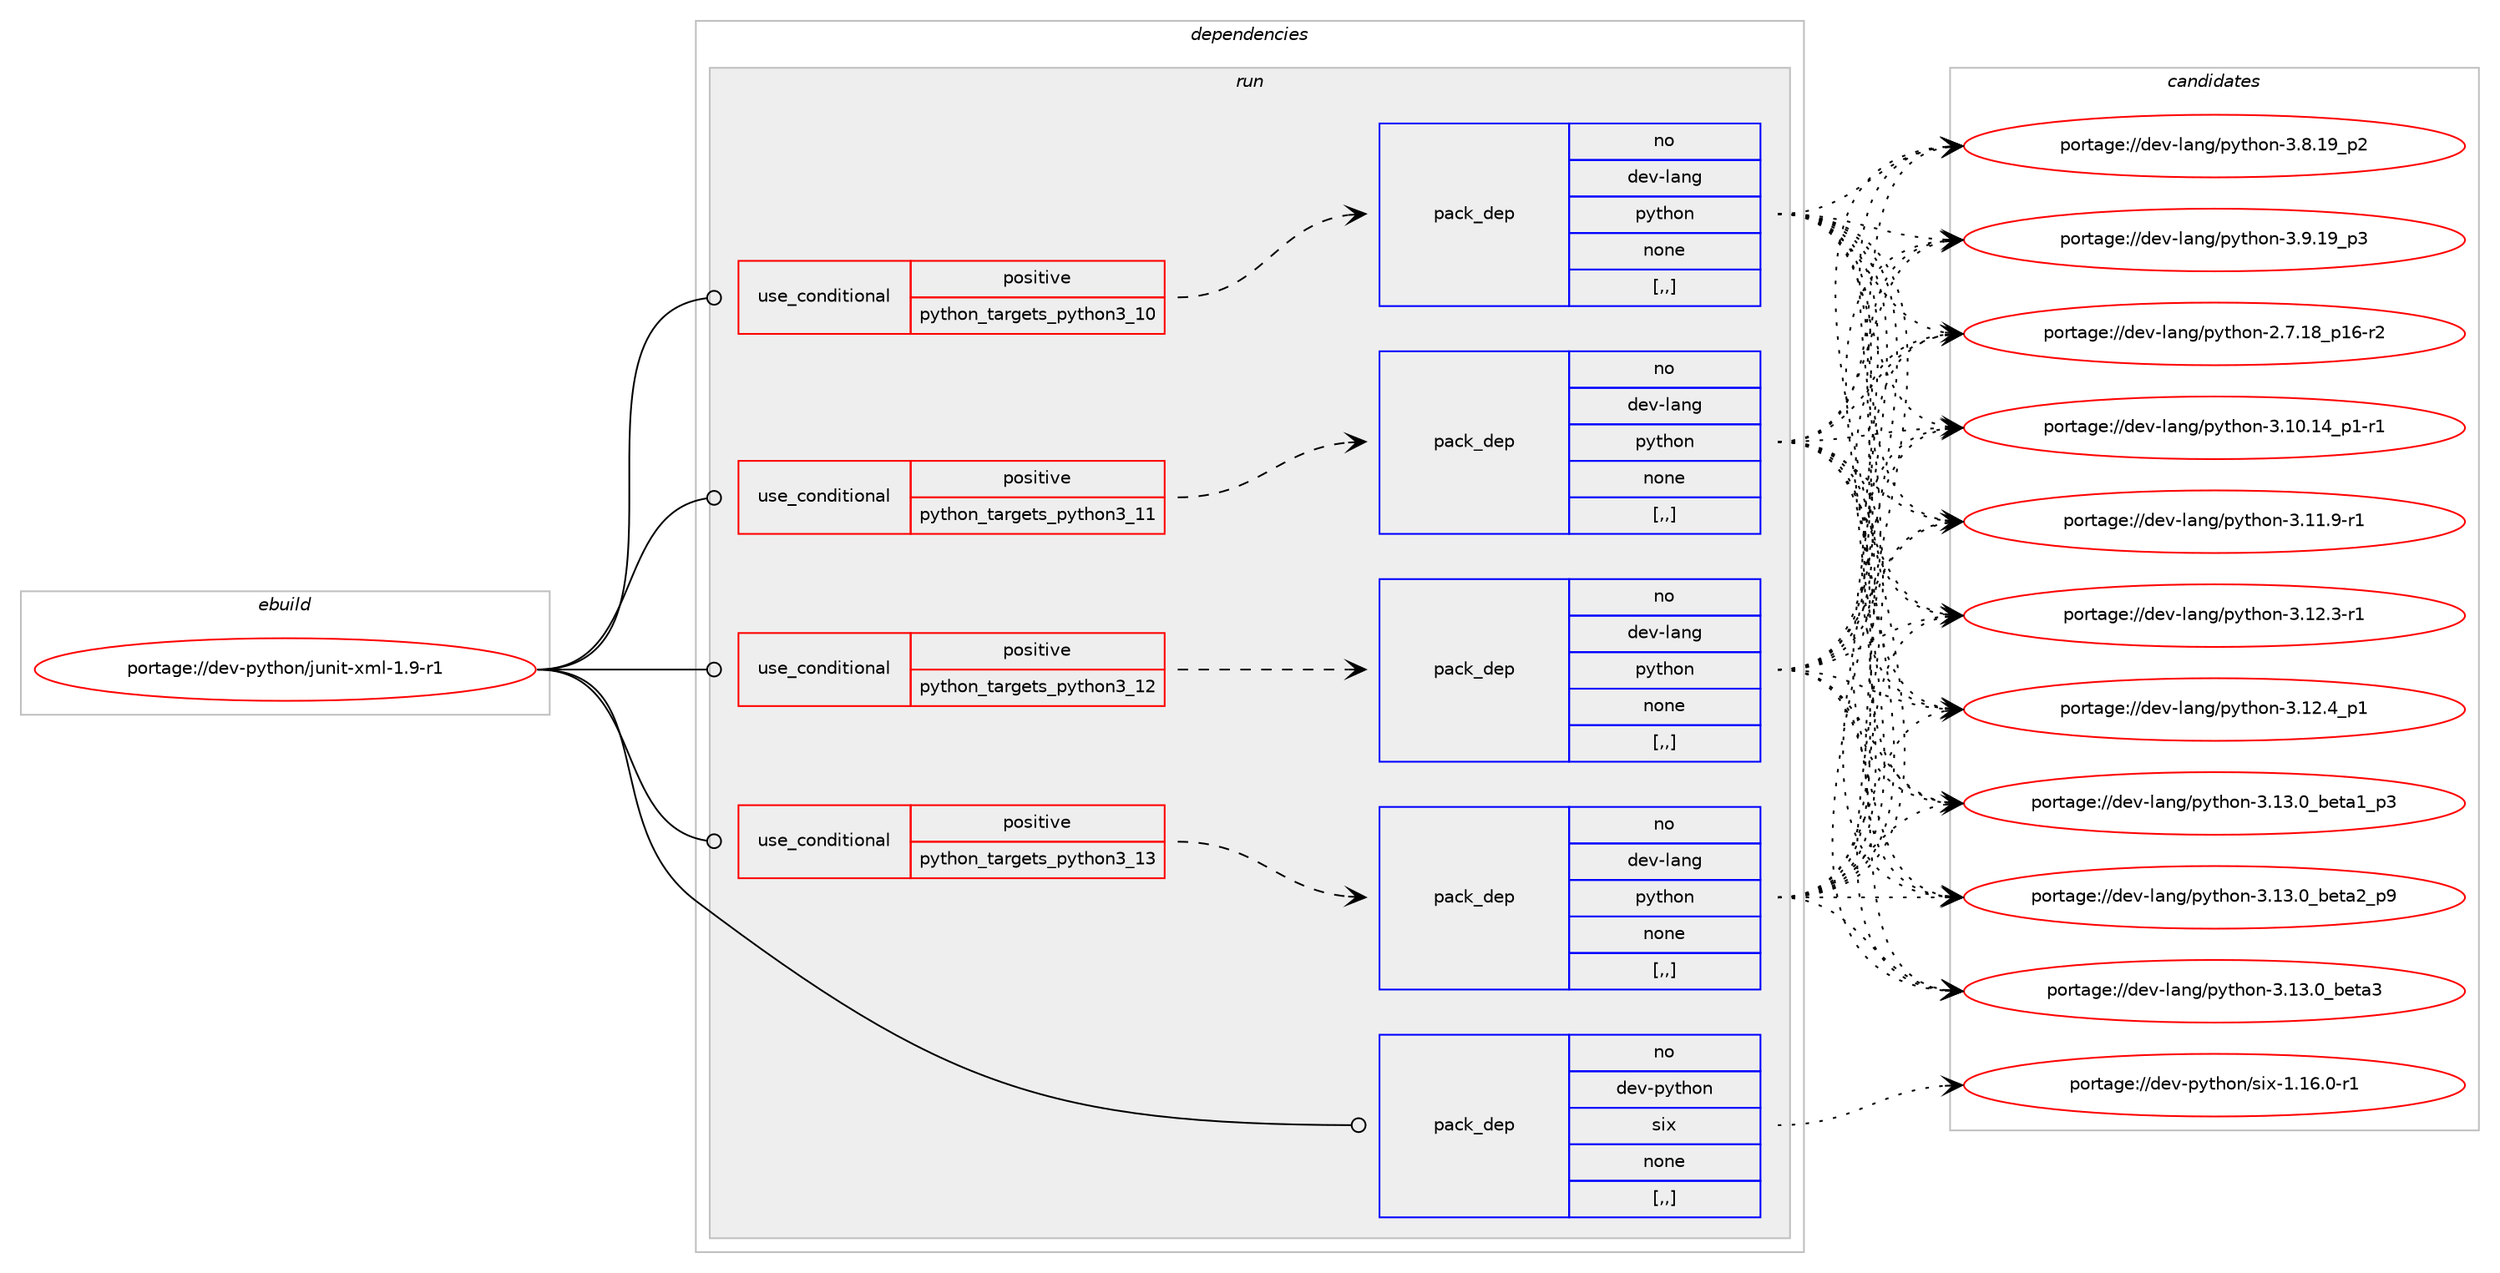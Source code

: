 digraph prolog {

# *************
# Graph options
# *************

newrank=true;
concentrate=true;
compound=true;
graph [rankdir=LR,fontname=Helvetica,fontsize=10,ranksep=1.5];#, ranksep=2.5, nodesep=0.2];
edge  [arrowhead=vee];
node  [fontname=Helvetica,fontsize=10];

# **********
# The ebuild
# **********

subgraph cluster_leftcol {
color=gray;
rank=same;
label=<<i>ebuild</i>>;
id [label="portage://dev-python/junit-xml-1.9-r1", color=red, width=4, href="../dev-python/junit-xml-1.9-r1.svg"];
}

# ****************
# The dependencies
# ****************

subgraph cluster_midcol {
color=gray;
label=<<i>dependencies</i>>;
subgraph cluster_compile {
fillcolor="#eeeeee";
style=filled;
label=<<i>compile</i>>;
}
subgraph cluster_compileandrun {
fillcolor="#eeeeee";
style=filled;
label=<<i>compile and run</i>>;
}
subgraph cluster_run {
fillcolor="#eeeeee";
style=filled;
label=<<i>run</i>>;
subgraph cond33103 {
dependency145984 [label=<<TABLE BORDER="0" CELLBORDER="1" CELLSPACING="0" CELLPADDING="4"><TR><TD ROWSPAN="3" CELLPADDING="10">use_conditional</TD></TR><TR><TD>positive</TD></TR><TR><TD>python_targets_python3_10</TD></TR></TABLE>>, shape=none, color=red];
subgraph pack111666 {
dependency145985 [label=<<TABLE BORDER="0" CELLBORDER="1" CELLSPACING="0" CELLPADDING="4" WIDTH="220"><TR><TD ROWSPAN="6" CELLPADDING="30">pack_dep</TD></TR><TR><TD WIDTH="110">no</TD></TR><TR><TD>dev-lang</TD></TR><TR><TD>python</TD></TR><TR><TD>none</TD></TR><TR><TD>[,,]</TD></TR></TABLE>>, shape=none, color=blue];
}
dependency145984:e -> dependency145985:w [weight=20,style="dashed",arrowhead="vee"];
}
id:e -> dependency145984:w [weight=20,style="solid",arrowhead="odot"];
subgraph cond33104 {
dependency145986 [label=<<TABLE BORDER="0" CELLBORDER="1" CELLSPACING="0" CELLPADDING="4"><TR><TD ROWSPAN="3" CELLPADDING="10">use_conditional</TD></TR><TR><TD>positive</TD></TR><TR><TD>python_targets_python3_11</TD></TR></TABLE>>, shape=none, color=red];
subgraph pack111667 {
dependency145987 [label=<<TABLE BORDER="0" CELLBORDER="1" CELLSPACING="0" CELLPADDING="4" WIDTH="220"><TR><TD ROWSPAN="6" CELLPADDING="30">pack_dep</TD></TR><TR><TD WIDTH="110">no</TD></TR><TR><TD>dev-lang</TD></TR><TR><TD>python</TD></TR><TR><TD>none</TD></TR><TR><TD>[,,]</TD></TR></TABLE>>, shape=none, color=blue];
}
dependency145986:e -> dependency145987:w [weight=20,style="dashed",arrowhead="vee"];
}
id:e -> dependency145986:w [weight=20,style="solid",arrowhead="odot"];
subgraph cond33105 {
dependency145988 [label=<<TABLE BORDER="0" CELLBORDER="1" CELLSPACING="0" CELLPADDING="4"><TR><TD ROWSPAN="3" CELLPADDING="10">use_conditional</TD></TR><TR><TD>positive</TD></TR><TR><TD>python_targets_python3_12</TD></TR></TABLE>>, shape=none, color=red];
subgraph pack111668 {
dependency145989 [label=<<TABLE BORDER="0" CELLBORDER="1" CELLSPACING="0" CELLPADDING="4" WIDTH="220"><TR><TD ROWSPAN="6" CELLPADDING="30">pack_dep</TD></TR><TR><TD WIDTH="110">no</TD></TR><TR><TD>dev-lang</TD></TR><TR><TD>python</TD></TR><TR><TD>none</TD></TR><TR><TD>[,,]</TD></TR></TABLE>>, shape=none, color=blue];
}
dependency145988:e -> dependency145989:w [weight=20,style="dashed",arrowhead="vee"];
}
id:e -> dependency145988:w [weight=20,style="solid",arrowhead="odot"];
subgraph cond33106 {
dependency145990 [label=<<TABLE BORDER="0" CELLBORDER="1" CELLSPACING="0" CELLPADDING="4"><TR><TD ROWSPAN="3" CELLPADDING="10">use_conditional</TD></TR><TR><TD>positive</TD></TR><TR><TD>python_targets_python3_13</TD></TR></TABLE>>, shape=none, color=red];
subgraph pack111669 {
dependency145991 [label=<<TABLE BORDER="0" CELLBORDER="1" CELLSPACING="0" CELLPADDING="4" WIDTH="220"><TR><TD ROWSPAN="6" CELLPADDING="30">pack_dep</TD></TR><TR><TD WIDTH="110">no</TD></TR><TR><TD>dev-lang</TD></TR><TR><TD>python</TD></TR><TR><TD>none</TD></TR><TR><TD>[,,]</TD></TR></TABLE>>, shape=none, color=blue];
}
dependency145990:e -> dependency145991:w [weight=20,style="dashed",arrowhead="vee"];
}
id:e -> dependency145990:w [weight=20,style="solid",arrowhead="odot"];
subgraph pack111670 {
dependency145992 [label=<<TABLE BORDER="0" CELLBORDER="1" CELLSPACING="0" CELLPADDING="4" WIDTH="220"><TR><TD ROWSPAN="6" CELLPADDING="30">pack_dep</TD></TR><TR><TD WIDTH="110">no</TD></TR><TR><TD>dev-python</TD></TR><TR><TD>six</TD></TR><TR><TD>none</TD></TR><TR><TD>[,,]</TD></TR></TABLE>>, shape=none, color=blue];
}
id:e -> dependency145992:w [weight=20,style="solid",arrowhead="odot"];
}
}

# **************
# The candidates
# **************

subgraph cluster_choices {
rank=same;
color=gray;
label=<<i>candidates</i>>;

subgraph choice111666 {
color=black;
nodesep=1;
choice100101118451089711010347112121116104111110455046554649569511249544511450 [label="portage://dev-lang/python-2.7.18_p16-r2", color=red, width=4,href="../dev-lang/python-2.7.18_p16-r2.svg"];
choice100101118451089711010347112121116104111110455146494846495295112494511449 [label="portage://dev-lang/python-3.10.14_p1-r1", color=red, width=4,href="../dev-lang/python-3.10.14_p1-r1.svg"];
choice100101118451089711010347112121116104111110455146494946574511449 [label="portage://dev-lang/python-3.11.9-r1", color=red, width=4,href="../dev-lang/python-3.11.9-r1.svg"];
choice100101118451089711010347112121116104111110455146495046514511449 [label="portage://dev-lang/python-3.12.3-r1", color=red, width=4,href="../dev-lang/python-3.12.3-r1.svg"];
choice100101118451089711010347112121116104111110455146495046529511249 [label="portage://dev-lang/python-3.12.4_p1", color=red, width=4,href="../dev-lang/python-3.12.4_p1.svg"];
choice10010111845108971101034711212111610411111045514649514648959810111697499511251 [label="portage://dev-lang/python-3.13.0_beta1_p3", color=red, width=4,href="../dev-lang/python-3.13.0_beta1_p3.svg"];
choice10010111845108971101034711212111610411111045514649514648959810111697509511257 [label="portage://dev-lang/python-3.13.0_beta2_p9", color=red, width=4,href="../dev-lang/python-3.13.0_beta2_p9.svg"];
choice1001011184510897110103471121211161041111104551464951464895981011169751 [label="portage://dev-lang/python-3.13.0_beta3", color=red, width=4,href="../dev-lang/python-3.13.0_beta3.svg"];
choice100101118451089711010347112121116104111110455146564649579511250 [label="portage://dev-lang/python-3.8.19_p2", color=red, width=4,href="../dev-lang/python-3.8.19_p2.svg"];
choice100101118451089711010347112121116104111110455146574649579511251 [label="portage://dev-lang/python-3.9.19_p3", color=red, width=4,href="../dev-lang/python-3.9.19_p3.svg"];
dependency145985:e -> choice100101118451089711010347112121116104111110455046554649569511249544511450:w [style=dotted,weight="100"];
dependency145985:e -> choice100101118451089711010347112121116104111110455146494846495295112494511449:w [style=dotted,weight="100"];
dependency145985:e -> choice100101118451089711010347112121116104111110455146494946574511449:w [style=dotted,weight="100"];
dependency145985:e -> choice100101118451089711010347112121116104111110455146495046514511449:w [style=dotted,weight="100"];
dependency145985:e -> choice100101118451089711010347112121116104111110455146495046529511249:w [style=dotted,weight="100"];
dependency145985:e -> choice10010111845108971101034711212111610411111045514649514648959810111697499511251:w [style=dotted,weight="100"];
dependency145985:e -> choice10010111845108971101034711212111610411111045514649514648959810111697509511257:w [style=dotted,weight="100"];
dependency145985:e -> choice1001011184510897110103471121211161041111104551464951464895981011169751:w [style=dotted,weight="100"];
dependency145985:e -> choice100101118451089711010347112121116104111110455146564649579511250:w [style=dotted,weight="100"];
dependency145985:e -> choice100101118451089711010347112121116104111110455146574649579511251:w [style=dotted,weight="100"];
}
subgraph choice111667 {
color=black;
nodesep=1;
choice100101118451089711010347112121116104111110455046554649569511249544511450 [label="portage://dev-lang/python-2.7.18_p16-r2", color=red, width=4,href="../dev-lang/python-2.7.18_p16-r2.svg"];
choice100101118451089711010347112121116104111110455146494846495295112494511449 [label="portage://dev-lang/python-3.10.14_p1-r1", color=red, width=4,href="../dev-lang/python-3.10.14_p1-r1.svg"];
choice100101118451089711010347112121116104111110455146494946574511449 [label="portage://dev-lang/python-3.11.9-r1", color=red, width=4,href="../dev-lang/python-3.11.9-r1.svg"];
choice100101118451089711010347112121116104111110455146495046514511449 [label="portage://dev-lang/python-3.12.3-r1", color=red, width=4,href="../dev-lang/python-3.12.3-r1.svg"];
choice100101118451089711010347112121116104111110455146495046529511249 [label="portage://dev-lang/python-3.12.4_p1", color=red, width=4,href="../dev-lang/python-3.12.4_p1.svg"];
choice10010111845108971101034711212111610411111045514649514648959810111697499511251 [label="portage://dev-lang/python-3.13.0_beta1_p3", color=red, width=4,href="../dev-lang/python-3.13.0_beta1_p3.svg"];
choice10010111845108971101034711212111610411111045514649514648959810111697509511257 [label="portage://dev-lang/python-3.13.0_beta2_p9", color=red, width=4,href="../dev-lang/python-3.13.0_beta2_p9.svg"];
choice1001011184510897110103471121211161041111104551464951464895981011169751 [label="portage://dev-lang/python-3.13.0_beta3", color=red, width=4,href="../dev-lang/python-3.13.0_beta3.svg"];
choice100101118451089711010347112121116104111110455146564649579511250 [label="portage://dev-lang/python-3.8.19_p2", color=red, width=4,href="../dev-lang/python-3.8.19_p2.svg"];
choice100101118451089711010347112121116104111110455146574649579511251 [label="portage://dev-lang/python-3.9.19_p3", color=red, width=4,href="../dev-lang/python-3.9.19_p3.svg"];
dependency145987:e -> choice100101118451089711010347112121116104111110455046554649569511249544511450:w [style=dotted,weight="100"];
dependency145987:e -> choice100101118451089711010347112121116104111110455146494846495295112494511449:w [style=dotted,weight="100"];
dependency145987:e -> choice100101118451089711010347112121116104111110455146494946574511449:w [style=dotted,weight="100"];
dependency145987:e -> choice100101118451089711010347112121116104111110455146495046514511449:w [style=dotted,weight="100"];
dependency145987:e -> choice100101118451089711010347112121116104111110455146495046529511249:w [style=dotted,weight="100"];
dependency145987:e -> choice10010111845108971101034711212111610411111045514649514648959810111697499511251:w [style=dotted,weight="100"];
dependency145987:e -> choice10010111845108971101034711212111610411111045514649514648959810111697509511257:w [style=dotted,weight="100"];
dependency145987:e -> choice1001011184510897110103471121211161041111104551464951464895981011169751:w [style=dotted,weight="100"];
dependency145987:e -> choice100101118451089711010347112121116104111110455146564649579511250:w [style=dotted,weight="100"];
dependency145987:e -> choice100101118451089711010347112121116104111110455146574649579511251:w [style=dotted,weight="100"];
}
subgraph choice111668 {
color=black;
nodesep=1;
choice100101118451089711010347112121116104111110455046554649569511249544511450 [label="portage://dev-lang/python-2.7.18_p16-r2", color=red, width=4,href="../dev-lang/python-2.7.18_p16-r2.svg"];
choice100101118451089711010347112121116104111110455146494846495295112494511449 [label="portage://dev-lang/python-3.10.14_p1-r1", color=red, width=4,href="../dev-lang/python-3.10.14_p1-r1.svg"];
choice100101118451089711010347112121116104111110455146494946574511449 [label="portage://dev-lang/python-3.11.9-r1", color=red, width=4,href="../dev-lang/python-3.11.9-r1.svg"];
choice100101118451089711010347112121116104111110455146495046514511449 [label="portage://dev-lang/python-3.12.3-r1", color=red, width=4,href="../dev-lang/python-3.12.3-r1.svg"];
choice100101118451089711010347112121116104111110455146495046529511249 [label="portage://dev-lang/python-3.12.4_p1", color=red, width=4,href="../dev-lang/python-3.12.4_p1.svg"];
choice10010111845108971101034711212111610411111045514649514648959810111697499511251 [label="portage://dev-lang/python-3.13.0_beta1_p3", color=red, width=4,href="../dev-lang/python-3.13.0_beta1_p3.svg"];
choice10010111845108971101034711212111610411111045514649514648959810111697509511257 [label="portage://dev-lang/python-3.13.0_beta2_p9", color=red, width=4,href="../dev-lang/python-3.13.0_beta2_p9.svg"];
choice1001011184510897110103471121211161041111104551464951464895981011169751 [label="portage://dev-lang/python-3.13.0_beta3", color=red, width=4,href="../dev-lang/python-3.13.0_beta3.svg"];
choice100101118451089711010347112121116104111110455146564649579511250 [label="portage://dev-lang/python-3.8.19_p2", color=red, width=4,href="../dev-lang/python-3.8.19_p2.svg"];
choice100101118451089711010347112121116104111110455146574649579511251 [label="portage://dev-lang/python-3.9.19_p3", color=red, width=4,href="../dev-lang/python-3.9.19_p3.svg"];
dependency145989:e -> choice100101118451089711010347112121116104111110455046554649569511249544511450:w [style=dotted,weight="100"];
dependency145989:e -> choice100101118451089711010347112121116104111110455146494846495295112494511449:w [style=dotted,weight="100"];
dependency145989:e -> choice100101118451089711010347112121116104111110455146494946574511449:w [style=dotted,weight="100"];
dependency145989:e -> choice100101118451089711010347112121116104111110455146495046514511449:w [style=dotted,weight="100"];
dependency145989:e -> choice100101118451089711010347112121116104111110455146495046529511249:w [style=dotted,weight="100"];
dependency145989:e -> choice10010111845108971101034711212111610411111045514649514648959810111697499511251:w [style=dotted,weight="100"];
dependency145989:e -> choice10010111845108971101034711212111610411111045514649514648959810111697509511257:w [style=dotted,weight="100"];
dependency145989:e -> choice1001011184510897110103471121211161041111104551464951464895981011169751:w [style=dotted,weight="100"];
dependency145989:e -> choice100101118451089711010347112121116104111110455146564649579511250:w [style=dotted,weight="100"];
dependency145989:e -> choice100101118451089711010347112121116104111110455146574649579511251:w [style=dotted,weight="100"];
}
subgraph choice111669 {
color=black;
nodesep=1;
choice100101118451089711010347112121116104111110455046554649569511249544511450 [label="portage://dev-lang/python-2.7.18_p16-r2", color=red, width=4,href="../dev-lang/python-2.7.18_p16-r2.svg"];
choice100101118451089711010347112121116104111110455146494846495295112494511449 [label="portage://dev-lang/python-3.10.14_p1-r1", color=red, width=4,href="../dev-lang/python-3.10.14_p1-r1.svg"];
choice100101118451089711010347112121116104111110455146494946574511449 [label="portage://dev-lang/python-3.11.9-r1", color=red, width=4,href="../dev-lang/python-3.11.9-r1.svg"];
choice100101118451089711010347112121116104111110455146495046514511449 [label="portage://dev-lang/python-3.12.3-r1", color=red, width=4,href="../dev-lang/python-3.12.3-r1.svg"];
choice100101118451089711010347112121116104111110455146495046529511249 [label="portage://dev-lang/python-3.12.4_p1", color=red, width=4,href="../dev-lang/python-3.12.4_p1.svg"];
choice10010111845108971101034711212111610411111045514649514648959810111697499511251 [label="portage://dev-lang/python-3.13.0_beta1_p3", color=red, width=4,href="../dev-lang/python-3.13.0_beta1_p3.svg"];
choice10010111845108971101034711212111610411111045514649514648959810111697509511257 [label="portage://dev-lang/python-3.13.0_beta2_p9", color=red, width=4,href="../dev-lang/python-3.13.0_beta2_p9.svg"];
choice1001011184510897110103471121211161041111104551464951464895981011169751 [label="portage://dev-lang/python-3.13.0_beta3", color=red, width=4,href="../dev-lang/python-3.13.0_beta3.svg"];
choice100101118451089711010347112121116104111110455146564649579511250 [label="portage://dev-lang/python-3.8.19_p2", color=red, width=4,href="../dev-lang/python-3.8.19_p2.svg"];
choice100101118451089711010347112121116104111110455146574649579511251 [label="portage://dev-lang/python-3.9.19_p3", color=red, width=4,href="../dev-lang/python-3.9.19_p3.svg"];
dependency145991:e -> choice100101118451089711010347112121116104111110455046554649569511249544511450:w [style=dotted,weight="100"];
dependency145991:e -> choice100101118451089711010347112121116104111110455146494846495295112494511449:w [style=dotted,weight="100"];
dependency145991:e -> choice100101118451089711010347112121116104111110455146494946574511449:w [style=dotted,weight="100"];
dependency145991:e -> choice100101118451089711010347112121116104111110455146495046514511449:w [style=dotted,weight="100"];
dependency145991:e -> choice100101118451089711010347112121116104111110455146495046529511249:w [style=dotted,weight="100"];
dependency145991:e -> choice10010111845108971101034711212111610411111045514649514648959810111697499511251:w [style=dotted,weight="100"];
dependency145991:e -> choice10010111845108971101034711212111610411111045514649514648959810111697509511257:w [style=dotted,weight="100"];
dependency145991:e -> choice1001011184510897110103471121211161041111104551464951464895981011169751:w [style=dotted,weight="100"];
dependency145991:e -> choice100101118451089711010347112121116104111110455146564649579511250:w [style=dotted,weight="100"];
dependency145991:e -> choice100101118451089711010347112121116104111110455146574649579511251:w [style=dotted,weight="100"];
}
subgraph choice111670 {
color=black;
nodesep=1;
choice1001011184511212111610411111047115105120454946495446484511449 [label="portage://dev-python/six-1.16.0-r1", color=red, width=4,href="../dev-python/six-1.16.0-r1.svg"];
dependency145992:e -> choice1001011184511212111610411111047115105120454946495446484511449:w [style=dotted,weight="100"];
}
}

}

